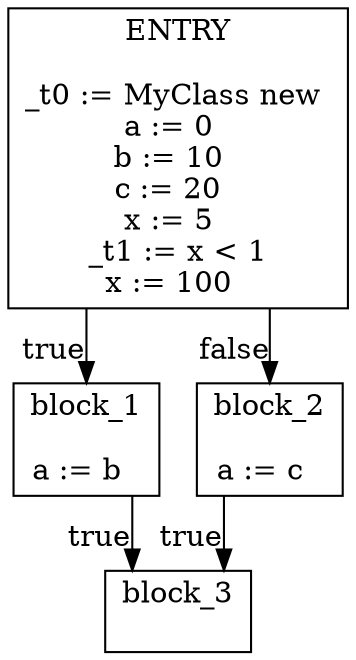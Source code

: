 digraph {
graph [splines=ortho]
node [shape=box]
ENTRY [label="ENTRY\n\n_t0 := MyClass new 
a := 0  
b := 10  
c := 20  
x := 5  
_t1 := x < 1
x := 100  
"];
ENTRY->block_1 [xlabel="true"];
block_1 [label="block_1\n\na := b  
"];
block_1->block_3 [xlabel="true"];
block_3 [label="block_3\n\n"];
ENTRY->block_2 [xlabel="false"];
block_2 [label="block_2\n\na := c  
"];
block_2->block_3 [xlabel="true"];
}
